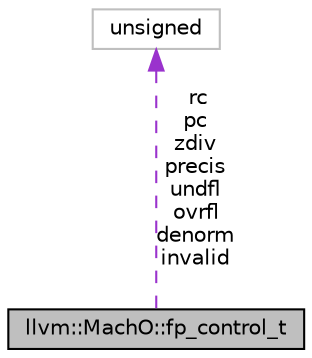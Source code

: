 digraph "llvm::MachO::fp_control_t"
{
 // LATEX_PDF_SIZE
  bgcolor="transparent";
  edge [fontname="Helvetica",fontsize="10",labelfontname="Helvetica",labelfontsize="10"];
  node [fontname="Helvetica",fontsize="10",shape=record];
  Node1 [label="llvm::MachO::fp_control_t",height=0.2,width=0.4,color="black", fillcolor="grey75", style="filled", fontcolor="black",tooltip=" "];
  Node2 -> Node1 [dir="back",color="darkorchid3",fontsize="10",style="dashed",label=" rc\npc\nzdiv\nprecis\nundfl\novrfl\ndenorm\ninvalid" ,fontname="Helvetica"];
  Node2 [label="unsigned",height=0.2,width=0.4,color="grey75",tooltip=" "];
}
